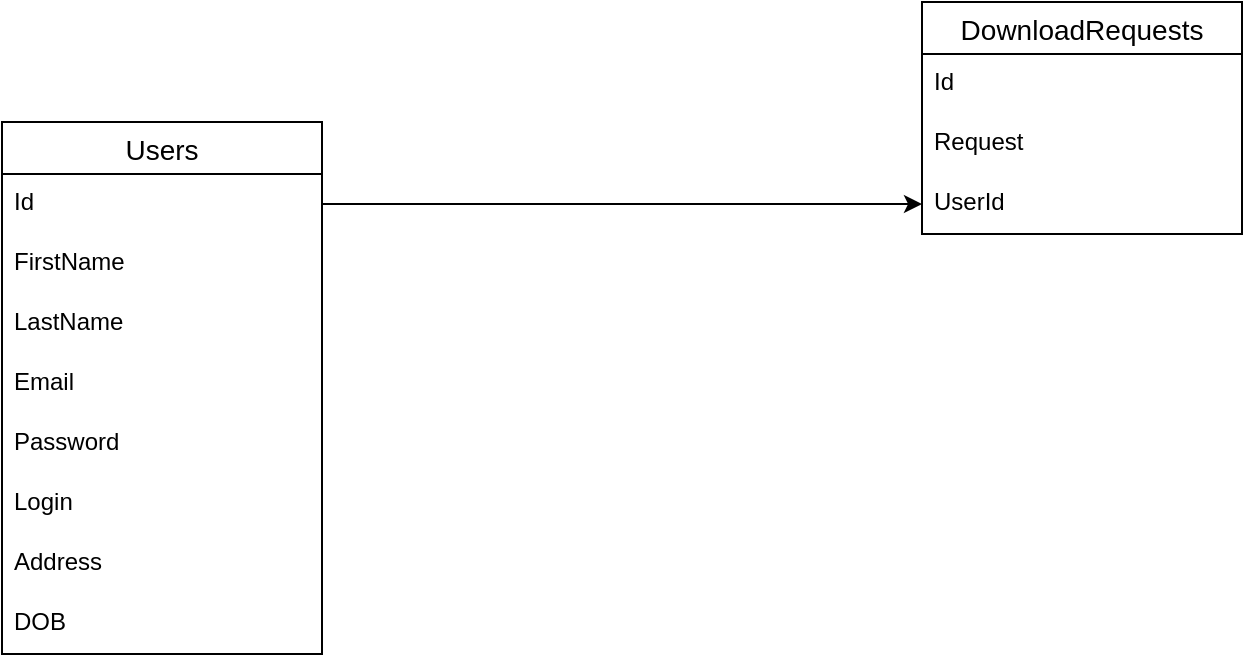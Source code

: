 <mxfile version="20.5.3" type="embed"><diagram id="23iRSUPoRavnBvh4doch" name="Page-1"><mxGraphModel dx="1054" dy="753" grid="1" gridSize="10" guides="1" tooltips="1" connect="1" arrows="1" fold="1" page="1" pageScale="1" pageWidth="827" pageHeight="1169" math="0" shadow="0"><root><mxCell id="0"/><mxCell id="1" parent="0"/><mxCell id="2" value="Users" style="swimlane;fontStyle=0;childLayout=stackLayout;horizontal=1;startSize=26;horizontalStack=0;resizeParent=1;resizeParentMax=0;resizeLast=0;collapsible=1;marginBottom=0;align=center;fontSize=14;" vertex="1" parent="1"><mxGeometry x="40" y="80" width="160" height="266" as="geometry"/></mxCell><mxCell id="3" value="Id" style="text;strokeColor=none;fillColor=none;spacingLeft=4;spacingRight=4;overflow=hidden;rotatable=0;points=[[0,0.5],[1,0.5]];portConstraint=eastwest;fontSize=12;" vertex="1" parent="2"><mxGeometry y="26" width="160" height="30" as="geometry"/></mxCell><mxCell id="4" value="FirstName" style="text;strokeColor=none;fillColor=none;spacingLeft=4;spacingRight=4;overflow=hidden;rotatable=0;points=[[0,0.5],[1,0.5]];portConstraint=eastwest;fontSize=12;" vertex="1" parent="2"><mxGeometry y="56" width="160" height="30" as="geometry"/></mxCell><mxCell id="5" value="LastName" style="text;strokeColor=none;fillColor=none;spacingLeft=4;spacingRight=4;overflow=hidden;rotatable=0;points=[[0,0.5],[1,0.5]];portConstraint=eastwest;fontSize=12;" vertex="1" parent="2"><mxGeometry y="86" width="160" height="30" as="geometry"/></mxCell><mxCell id="6" value="Email" style="text;strokeColor=none;fillColor=none;spacingLeft=4;spacingRight=4;overflow=hidden;rotatable=0;points=[[0,0.5],[1,0.5]];portConstraint=eastwest;fontSize=12;" vertex="1" parent="2"><mxGeometry y="116" width="160" height="30" as="geometry"/></mxCell><mxCell id="15" value="Password" style="text;strokeColor=none;fillColor=none;spacingLeft=4;spacingRight=4;overflow=hidden;rotatable=0;points=[[0,0.5],[1,0.5]];portConstraint=eastwest;fontSize=12;" vertex="1" parent="2"><mxGeometry y="146" width="160" height="30" as="geometry"/></mxCell><mxCell id="14" value="Login" style="text;strokeColor=none;fillColor=none;spacingLeft=4;spacingRight=4;overflow=hidden;rotatable=0;points=[[0,0.5],[1,0.5]];portConstraint=eastwest;fontSize=12;" vertex="1" parent="2"><mxGeometry y="176" width="160" height="30" as="geometry"/></mxCell><mxCell id="7" value="Address" style="text;strokeColor=none;fillColor=none;spacingLeft=4;spacingRight=4;overflow=hidden;rotatable=0;points=[[0,0.5],[1,0.5]];portConstraint=eastwest;fontSize=12;" vertex="1" parent="2"><mxGeometry y="206" width="160" height="30" as="geometry"/></mxCell><mxCell id="8" value="DOB" style="text;strokeColor=none;fillColor=none;spacingLeft=4;spacingRight=4;overflow=hidden;rotatable=0;points=[[0,0.5],[1,0.5]];portConstraint=eastwest;fontSize=12;" vertex="1" parent="2"><mxGeometry y="236" width="160" height="30" as="geometry"/></mxCell><mxCell id="9" value="DownloadRequests" style="swimlane;fontStyle=0;childLayout=stackLayout;horizontal=1;startSize=26;horizontalStack=0;resizeParent=1;resizeParentMax=0;resizeLast=0;collapsible=1;marginBottom=0;align=center;fontSize=14;" vertex="1" parent="1"><mxGeometry x="500" y="20" width="160" height="116" as="geometry"/></mxCell><mxCell id="10" value="Id" style="text;strokeColor=none;fillColor=none;spacingLeft=4;spacingRight=4;overflow=hidden;rotatable=0;points=[[0,0.5],[1,0.5]];portConstraint=eastwest;fontSize=12;" vertex="1" parent="9"><mxGeometry y="26" width="160" height="30" as="geometry"/></mxCell><mxCell id="11" value="Request" style="text;strokeColor=none;fillColor=none;spacingLeft=4;spacingRight=4;overflow=hidden;rotatable=0;points=[[0,0.5],[1,0.5]];portConstraint=eastwest;fontSize=12;" vertex="1" parent="9"><mxGeometry y="56" width="160" height="30" as="geometry"/></mxCell><mxCell id="12" value="UserId" style="text;strokeColor=none;fillColor=none;spacingLeft=4;spacingRight=4;overflow=hidden;rotatable=0;points=[[0,0.5],[1,0.5]];portConstraint=eastwest;fontSize=12;" vertex="1" parent="9"><mxGeometry y="86" width="160" height="30" as="geometry"/></mxCell><mxCell id="13" style="edgeStyle=orthogonalEdgeStyle;rounded=0;orthogonalLoop=1;jettySize=auto;html=1;exitX=1;exitY=0.5;exitDx=0;exitDy=0;" edge="1" parent="1" source="3" target="12"><mxGeometry relative="1" as="geometry"/></mxCell></root></mxGraphModel></diagram></mxfile>